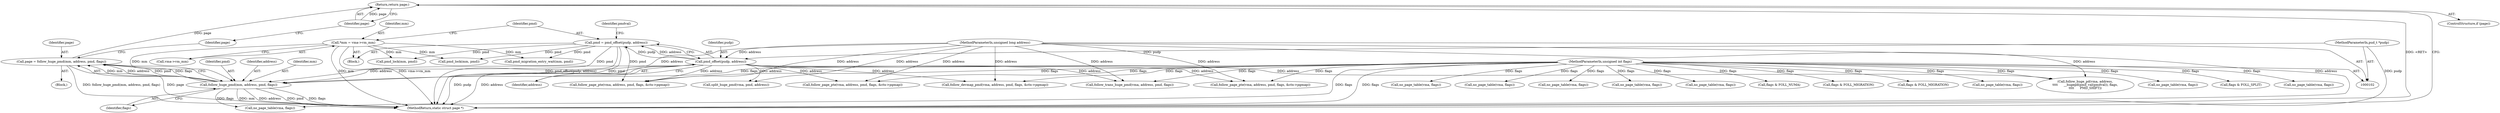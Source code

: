 digraph "0_linux_6b3a707736301c2128ca85ce85fb13f60b5e350a_5@pointer" {
"1000155" [label="(Return,return page;)"];
"1000156" [label="(Identifier,page)"];
"1000146" [label="(Call,page = follow_huge_pmd(mm, address, pmd, flags))"];
"1000148" [label="(Call,follow_huge_pmd(mm, address, pmd, flags))"];
"1000114" [label="(Call,*mm = vma->vm_mm)"];
"1000121" [label="(Call,pmd_offset(pudp, address))"];
"1000105" [label="(MethodParameterIn,pud_t *pudp)"];
"1000104" [label="(MethodParameterIn,unsigned long address)"];
"1000119" [label="(Call,pmd = pmd_offset(pudp, address))"];
"1000106" [label="(MethodParameterIn,unsigned int flags)"];
"1000123" [label="(Identifier,address)"];
"1000275" [label="(Call,no_page_table(vma, flags))"];
"1000145" [label="(Block,)"];
"1000169" [label="(Call,follow_huge_pd(vma, address,\n\t\t\t\t      __hugepd(pmd_val(pmdval)), flags,\n\t\t\t\t      PMD_SHIFT))"];
"1000269" [label="(Call,flags & FOLL_NUMA)"];
"1000151" [label="(Identifier,pmd)"];
"1000104" [label="(MethodParameterIn,unsigned long address)"];
"1000237" [label="(Call,follow_devmap_pmd(vma, address, pmd, flags, &ctx->pgmap))"];
"1000308" [label="(Call,flags & FOLL_MIGRATION)"];
"1000155" [label="(Return,return page;)"];
"1000120" [label="(Identifier,pmd)"];
"1000153" [label="(ControlStructure,if (page))"];
"1000150" [label="(Identifier,address)"];
"1000152" [label="(Identifier,flags)"];
"1000156" [label="(Identifier,page)"];
"1000106" [label="(MethodParameterIn,unsigned int flags)"];
"1000210" [label="(Call,pmd_migration_entry_wait(mm, pmd))"];
"1000194" [label="(Call,flags & FOLL_MIGRATION)"];
"1000198" [label="(Call,no_page_table(vma, flags))"];
"1000115" [label="(Identifier,mm)"];
"1000125" [label="(Identifier,pmdval)"];
"1000121" [label="(Call,pmd_offset(pudp, address))"];
"1000358" [label="(Call,split_huge_pmd(vma, pmd, address))"];
"1000425" [label="(MethodReturn,static struct page *)"];
"1000329" [label="(Call,follow_page_pte(vma, address, pmd, flags, &ctx->pgmap))"];
"1000222" [label="(Call,no_page_table(vma, flags))"];
"1000339" [label="(Call,flags & FOLL_SPLIT)"];
"1000158" [label="(Call,no_page_table(vma, flags))"];
"1000114" [label="(Call,*mm = vma->vm_mm)"];
"1000154" [label="(Identifier,page)"];
"1000122" [label="(Identifier,pudp)"];
"1000105" [label="(MethodParameterIn,pud_t *pudp)"];
"1000390" [label="(Call,no_page_table(vma, flags))"];
"1000133" [label="(Call,no_page_table(vma, flags))"];
"1000147" [label="(Identifier,page)"];
"1000398" [label="(Call,follow_page_pte(vma, address, pmd, flags, &ctx->pgmap))"];
"1000258" [label="(Call,follow_page_pte(vma, address, pmd, flags, &ctx->pgmap))"];
"1000149" [label="(Identifier,mm)"];
"1000119" [label="(Call,pmd = pmd_offset(pudp, address))"];
"1000146" [label="(Call,page = follow_huge_pmd(mm, address, pmd, flags))"];
"1000293" [label="(Call,no_page_table(vma, flags))"];
"1000116" [label="(Call,vma->vm_mm)"];
"1000108" [label="(Block,)"];
"1000312" [label="(Call,no_page_table(vma, flags))"];
"1000148" [label="(Call,follow_huge_pmd(mm, address, pmd, flags))"];
"1000409" [label="(Call,follow_trans_huge_pmd(vma, address, pmd, flags))"];
"1000232" [label="(Call,pmd_lock(mm, pmd))"];
"1000182" [label="(Call,no_page_table(vma, flags))"];
"1000281" [label="(Call,pmd_lock(mm, pmd))"];
"1000155" -> "1000153"  [label="AST: "];
"1000155" -> "1000156"  [label="CFG: "];
"1000156" -> "1000155"  [label="AST: "];
"1000425" -> "1000155"  [label="CFG: "];
"1000155" -> "1000425"  [label="DDG: <RET>"];
"1000156" -> "1000155"  [label="DDG: page"];
"1000146" -> "1000155"  [label="DDG: page"];
"1000156" -> "1000154"  [label="CFG: "];
"1000146" -> "1000145"  [label="AST: "];
"1000146" -> "1000148"  [label="CFG: "];
"1000147" -> "1000146"  [label="AST: "];
"1000148" -> "1000146"  [label="AST: "];
"1000154" -> "1000146"  [label="CFG: "];
"1000146" -> "1000425"  [label="DDG: follow_huge_pmd(mm, address, pmd, flags)"];
"1000146" -> "1000425"  [label="DDG: page"];
"1000148" -> "1000146"  [label="DDG: mm"];
"1000148" -> "1000146"  [label="DDG: address"];
"1000148" -> "1000146"  [label="DDG: pmd"];
"1000148" -> "1000146"  [label="DDG: flags"];
"1000148" -> "1000152"  [label="CFG: "];
"1000149" -> "1000148"  [label="AST: "];
"1000150" -> "1000148"  [label="AST: "];
"1000151" -> "1000148"  [label="AST: "];
"1000152" -> "1000148"  [label="AST: "];
"1000148" -> "1000425"  [label="DDG: pmd"];
"1000148" -> "1000425"  [label="DDG: flags"];
"1000148" -> "1000425"  [label="DDG: mm"];
"1000148" -> "1000425"  [label="DDG: address"];
"1000114" -> "1000148"  [label="DDG: mm"];
"1000121" -> "1000148"  [label="DDG: address"];
"1000104" -> "1000148"  [label="DDG: address"];
"1000119" -> "1000148"  [label="DDG: pmd"];
"1000106" -> "1000148"  [label="DDG: flags"];
"1000148" -> "1000158"  [label="DDG: flags"];
"1000114" -> "1000108"  [label="AST: "];
"1000114" -> "1000116"  [label="CFG: "];
"1000115" -> "1000114"  [label="AST: "];
"1000116" -> "1000114"  [label="AST: "];
"1000120" -> "1000114"  [label="CFG: "];
"1000114" -> "1000425"  [label="DDG: mm"];
"1000114" -> "1000425"  [label="DDG: vma->vm_mm"];
"1000114" -> "1000210"  [label="DDG: mm"];
"1000114" -> "1000232"  [label="DDG: mm"];
"1000114" -> "1000281"  [label="DDG: mm"];
"1000121" -> "1000119"  [label="AST: "];
"1000121" -> "1000123"  [label="CFG: "];
"1000122" -> "1000121"  [label="AST: "];
"1000123" -> "1000121"  [label="AST: "];
"1000119" -> "1000121"  [label="CFG: "];
"1000121" -> "1000425"  [label="DDG: address"];
"1000121" -> "1000425"  [label="DDG: pudp"];
"1000121" -> "1000119"  [label="DDG: pudp"];
"1000121" -> "1000119"  [label="DDG: address"];
"1000105" -> "1000121"  [label="DDG: pudp"];
"1000104" -> "1000121"  [label="DDG: address"];
"1000121" -> "1000169"  [label="DDG: address"];
"1000121" -> "1000237"  [label="DDG: address"];
"1000121" -> "1000258"  [label="DDG: address"];
"1000121" -> "1000329"  [label="DDG: address"];
"1000121" -> "1000358"  [label="DDG: address"];
"1000121" -> "1000398"  [label="DDG: address"];
"1000121" -> "1000409"  [label="DDG: address"];
"1000105" -> "1000102"  [label="AST: "];
"1000105" -> "1000425"  [label="DDG: pudp"];
"1000104" -> "1000102"  [label="AST: "];
"1000104" -> "1000425"  [label="DDG: address"];
"1000104" -> "1000169"  [label="DDG: address"];
"1000104" -> "1000237"  [label="DDG: address"];
"1000104" -> "1000258"  [label="DDG: address"];
"1000104" -> "1000329"  [label="DDG: address"];
"1000104" -> "1000358"  [label="DDG: address"];
"1000104" -> "1000398"  [label="DDG: address"];
"1000104" -> "1000409"  [label="DDG: address"];
"1000119" -> "1000108"  [label="AST: "];
"1000120" -> "1000119"  [label="AST: "];
"1000125" -> "1000119"  [label="CFG: "];
"1000119" -> "1000425"  [label="DDG: pmd_offset(pudp, address)"];
"1000119" -> "1000425"  [label="DDG: pmd"];
"1000119" -> "1000210"  [label="DDG: pmd"];
"1000119" -> "1000232"  [label="DDG: pmd"];
"1000119" -> "1000258"  [label="DDG: pmd"];
"1000119" -> "1000281"  [label="DDG: pmd"];
"1000106" -> "1000102"  [label="AST: "];
"1000106" -> "1000425"  [label="DDG: flags"];
"1000106" -> "1000133"  [label="DDG: flags"];
"1000106" -> "1000158"  [label="DDG: flags"];
"1000106" -> "1000169"  [label="DDG: flags"];
"1000106" -> "1000182"  [label="DDG: flags"];
"1000106" -> "1000194"  [label="DDG: flags"];
"1000106" -> "1000198"  [label="DDG: flags"];
"1000106" -> "1000222"  [label="DDG: flags"];
"1000106" -> "1000237"  [label="DDG: flags"];
"1000106" -> "1000258"  [label="DDG: flags"];
"1000106" -> "1000269"  [label="DDG: flags"];
"1000106" -> "1000275"  [label="DDG: flags"];
"1000106" -> "1000293"  [label="DDG: flags"];
"1000106" -> "1000308"  [label="DDG: flags"];
"1000106" -> "1000312"  [label="DDG: flags"];
"1000106" -> "1000329"  [label="DDG: flags"];
"1000106" -> "1000339"  [label="DDG: flags"];
"1000106" -> "1000390"  [label="DDG: flags"];
"1000106" -> "1000398"  [label="DDG: flags"];
"1000106" -> "1000409"  [label="DDG: flags"];
}
